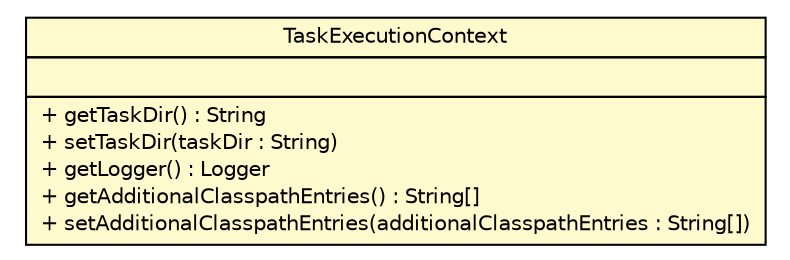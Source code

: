 #!/usr/local/bin/dot
#
# Class diagram 
# Generated by UMLGraph version 5.4 (http://www.umlgraph.org/)
#

digraph G {
	edge [fontname="Helvetica",fontsize=10,labelfontname="Helvetica",labelfontsize=10];
	node [fontname="Helvetica",fontsize=10,shape=plaintext];
	nodesep=0.25;
	ranksep=0.5;
	// com.singularity.ee.agent.systemagent.api.TaskExecutionContext
	c193 [label=<<table title="com.singularity.ee.agent.systemagent.api.TaskExecutionContext" border="0" cellborder="1" cellspacing="0" cellpadding="2" port="p" bgcolor="lemonChiffon" href="./TaskExecutionContext.html">
		<tr><td><table border="0" cellspacing="0" cellpadding="1">
<tr><td align="center" balign="center"> TaskExecutionContext </td></tr>
		</table></td></tr>
		<tr><td><table border="0" cellspacing="0" cellpadding="1">
<tr><td align="left" balign="left">  </td></tr>
		</table></td></tr>
		<tr><td><table border="0" cellspacing="0" cellpadding="1">
<tr><td align="left" balign="left"> + getTaskDir() : String </td></tr>
<tr><td align="left" balign="left"> + setTaskDir(taskDir : String) </td></tr>
<tr><td align="left" balign="left"> + getLogger() : Logger </td></tr>
<tr><td align="left" balign="left"> + getAdditionalClasspathEntries() : String[] </td></tr>
<tr><td align="left" balign="left"> + setAdditionalClasspathEntries(additionalClasspathEntries : String[]) </td></tr>
		</table></td></tr>
		</table>>, URL="./TaskExecutionContext.html", fontname="Helvetica", fontcolor="black", fontsize=10.0];
}

